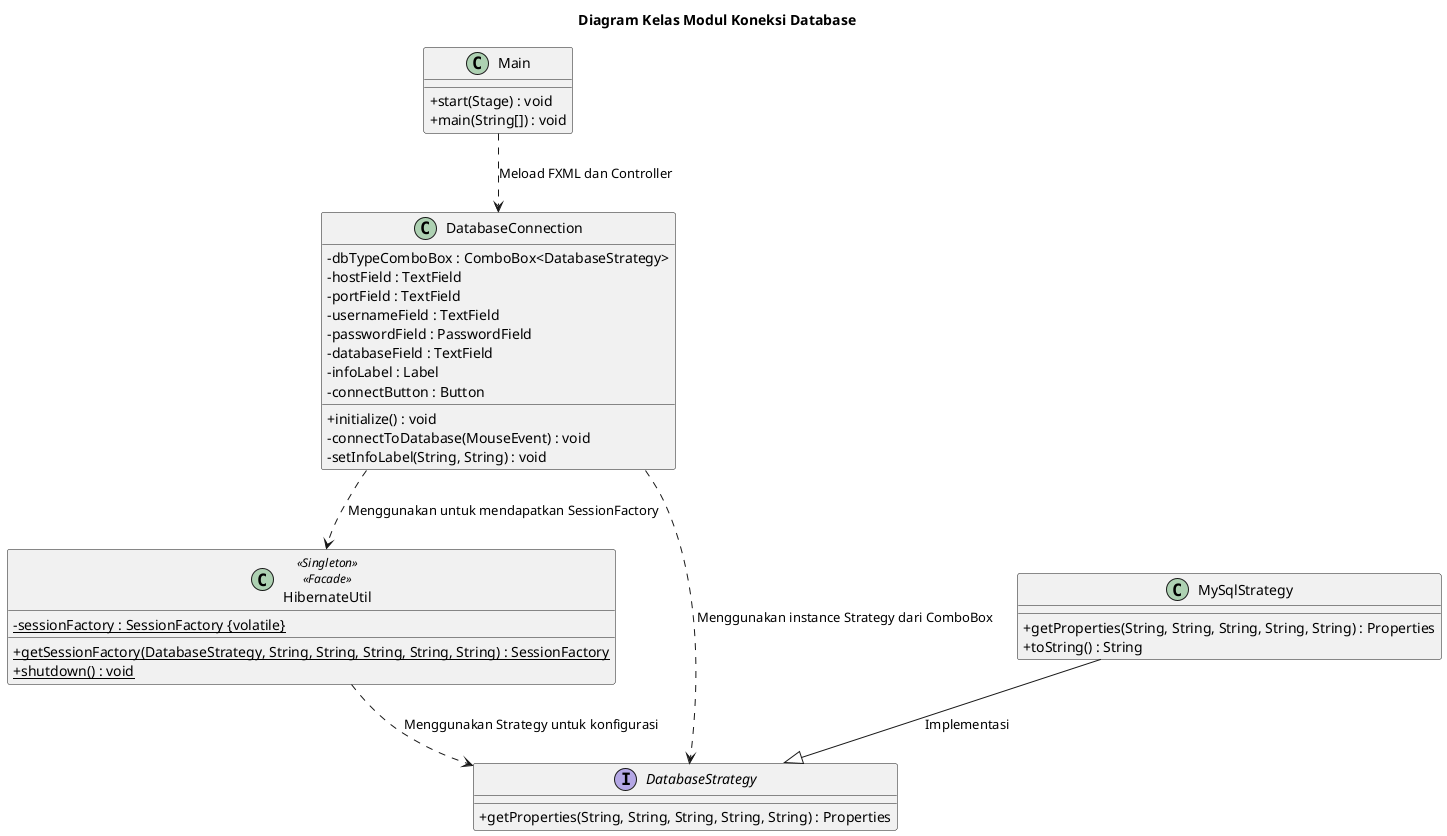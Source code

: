 @startuml class_diagram
' Menghilangkan ikon atribut default agar lebih bersih
skinparam classAttributeIconSize 0

title Diagram Kelas Modul Koneksi Database

class Main {
  +start(Stage) : void
  +main(String[]) : void
}

class DatabaseConnection {
  -dbTypeComboBox : ComboBox<DatabaseStrategy>
  -hostField : TextField
  -portField : TextField
  -usernameField : TextField
  -passwordField : PasswordField
  -databaseField : TextField
  -infoLabel : Label
  -connectButton : Button
  +initialize() : void
  -connectToDatabase(MouseEvent) : void
  -setInfoLabel(String, String) : void
}

class HibernateUtil <<Singleton>> <<Facade>> {
  -sessionFactory : SessionFactory {static} {volatile}
  +getSessionFactory(DatabaseStrategy, String, String, String, String, String) : SessionFactory {static}
  +shutdown() : void {static}
}

interface DatabaseStrategy {
  +getProperties(String, String, String, String, String) : Properties
}

class MySqlStrategy {
  +getProperties(String, String, String, String, String) : Properties
  +toString() : String
}

Main ..> DatabaseConnection : Meload FXML dan Controller
DatabaseConnection ..> HibernateUtil : Menggunakan untuk mendapatkan SessionFactory
DatabaseConnection ..> DatabaseStrategy : Menggunakan instance Strategy dari ComboBox
HibernateUtil ..> DatabaseStrategy : Menggunakan Strategy untuk konfigurasi
MySqlStrategy --|> DatabaseStrategy : Implementasi

@enduml